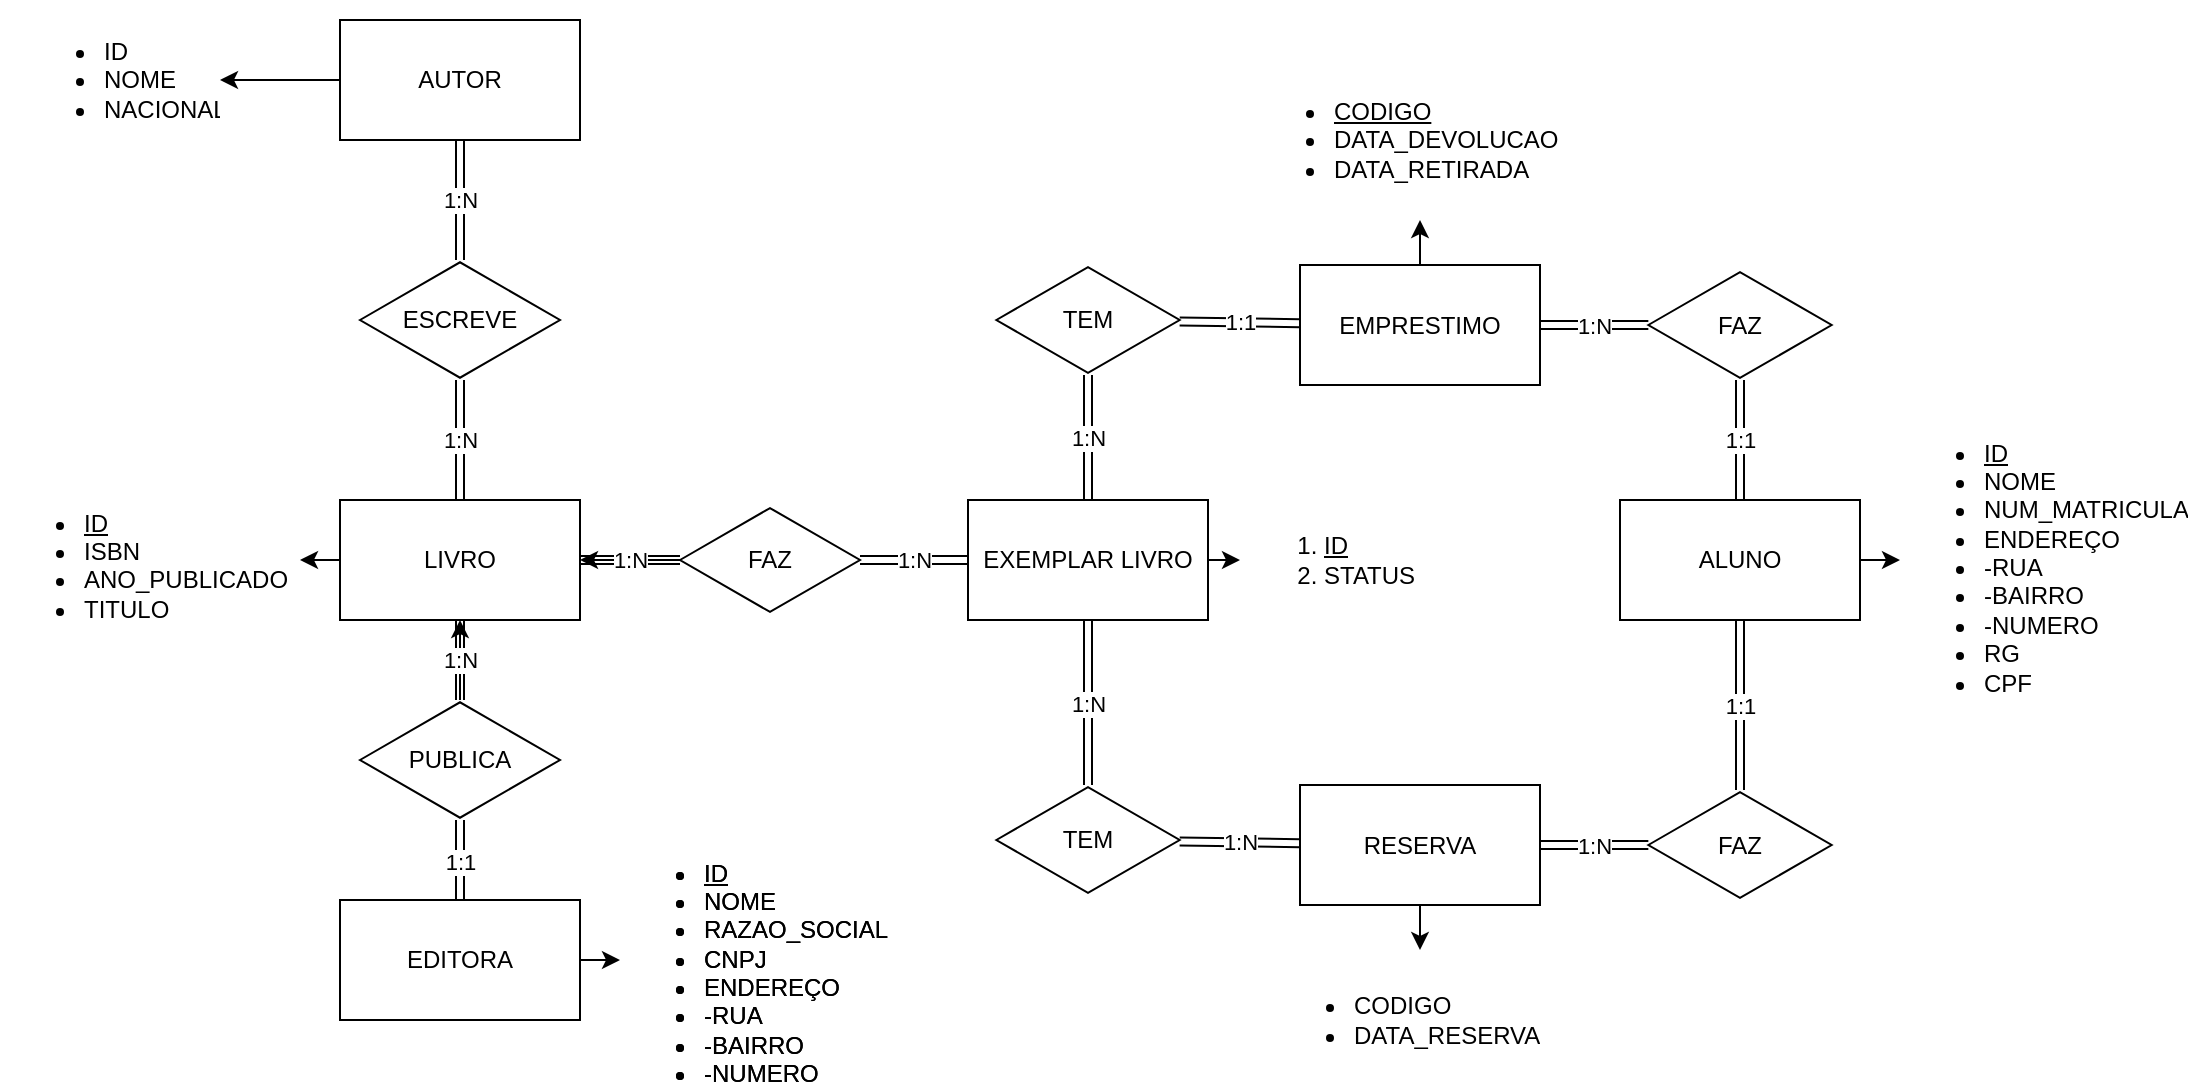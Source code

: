 <mxfile version="21.3.6" type="github">
  <diagram id="C5RBs43oDa-KdzZeNtuy" name="Page-1">
    <mxGraphModel dx="1450" dy="941" grid="1" gridSize="10" guides="1" tooltips="1" connect="1" arrows="1" fold="1" page="0" pageScale="1" pageWidth="827" pageHeight="1169" math="0" shadow="0">
      <root>
        <mxCell id="WIyWlLk6GJQsqaUBKTNV-0" />
        <mxCell id="WIyWlLk6GJQsqaUBKTNV-1" parent="WIyWlLk6GJQsqaUBKTNV-0" />
        <mxCell id="zsqRDqy1aka8Lex8KhXO-0" value="EXEMPLAR LIVRO" style="rounded=0;whiteSpace=wrap;html=1;" parent="WIyWlLk6GJQsqaUBKTNV-1" vertex="1">
          <mxGeometry x="354.0" y="100" width="120" height="60" as="geometry" />
        </mxCell>
        <mxCell id="zsqRDqy1aka8Lex8KhXO-1" value="LIVRO" style="rounded=0;whiteSpace=wrap;html=1;" parent="WIyWlLk6GJQsqaUBKTNV-1" vertex="1">
          <mxGeometry x="40" y="100" width="120" height="60" as="geometry" />
        </mxCell>
        <mxCell id="zsqRDqy1aka8Lex8KhXO-2" value="EMPRESTIMO" style="rounded=0;whiteSpace=wrap;html=1;" parent="WIyWlLk6GJQsqaUBKTNV-1" vertex="1">
          <mxGeometry x="520" y="-17.5" width="120" height="60" as="geometry" />
        </mxCell>
        <mxCell id="zsqRDqy1aka8Lex8KhXO-3" value="ALUNO" style="rounded=0;whiteSpace=wrap;html=1;" parent="WIyWlLk6GJQsqaUBKTNV-1" vertex="1">
          <mxGeometry x="680" y="100" width="120" height="60" as="geometry" />
        </mxCell>
        <mxCell id="zsqRDqy1aka8Lex8KhXO-8" value="AUTOR" style="rounded=0;whiteSpace=wrap;html=1;" parent="WIyWlLk6GJQsqaUBKTNV-1" vertex="1">
          <mxGeometry x="40" y="-140" width="120" height="60" as="geometry" />
        </mxCell>
        <mxCell id="zsqRDqy1aka8Lex8KhXO-15" value="" style="edgeStyle=orthogonalEdgeStyle;rounded=0;orthogonalLoop=1;jettySize=auto;html=1;" parent="WIyWlLk6GJQsqaUBKTNV-1" source="zsqRDqy1aka8Lex8KhXO-10" target="zsqRDqy1aka8Lex8KhXO-1" edge="1">
          <mxGeometry relative="1" as="geometry" />
        </mxCell>
        <mxCell id="zsqRDqy1aka8Lex8KhXO-10" value="FAZ" style="html=1;whiteSpace=wrap;aspect=fixed;shape=isoRectangle;" parent="WIyWlLk6GJQsqaUBKTNV-1" vertex="1">
          <mxGeometry x="210" y="103" width="90" height="54" as="geometry" />
        </mxCell>
        <mxCell id="zsqRDqy1aka8Lex8KhXO-12" value="1:N" style="shape=link;html=1;rounded=0;" parent="WIyWlLk6GJQsqaUBKTNV-1" source="zsqRDqy1aka8Lex8KhXO-1" target="zsqRDqy1aka8Lex8KhXO-10" edge="1">
          <mxGeometry width="100" relative="1" as="geometry">
            <mxPoint x="330" y="220" as="sourcePoint" />
            <mxPoint x="430" y="220" as="targetPoint" />
          </mxGeometry>
        </mxCell>
        <mxCell id="zsqRDqy1aka8Lex8KhXO-16" value="EDITORA" style="rounded=0;whiteSpace=wrap;html=1;" parent="WIyWlLk6GJQsqaUBKTNV-1" vertex="1">
          <mxGeometry x="40" y="300" width="120" height="60" as="geometry" />
        </mxCell>
        <mxCell id="zsqRDqy1aka8Lex8KhXO-20" value="" style="edgeStyle=orthogonalEdgeStyle;rounded=0;orthogonalLoop=1;jettySize=auto;html=1;" parent="WIyWlLk6GJQsqaUBKTNV-1" source="zsqRDqy1aka8Lex8KhXO-17" target="zsqRDqy1aka8Lex8KhXO-1" edge="1">
          <mxGeometry relative="1" as="geometry" />
        </mxCell>
        <mxCell id="zsqRDqy1aka8Lex8KhXO-17" value="PUBLICA" style="html=1;whiteSpace=wrap;aspect=fixed;shape=isoRectangle;" parent="WIyWlLk6GJQsqaUBKTNV-1" vertex="1">
          <mxGeometry x="50" y="200" width="100" height="60" as="geometry" />
        </mxCell>
        <mxCell id="zsqRDqy1aka8Lex8KhXO-18" value="1:N" style="shape=link;html=1;rounded=0;" parent="WIyWlLk6GJQsqaUBKTNV-1" source="zsqRDqy1aka8Lex8KhXO-1" target="zsqRDqy1aka8Lex8KhXO-17" edge="1">
          <mxGeometry width="100" relative="1" as="geometry">
            <mxPoint x="330" y="150" as="sourcePoint" />
            <mxPoint x="430" y="150" as="targetPoint" />
          </mxGeometry>
        </mxCell>
        <mxCell id="zsqRDqy1aka8Lex8KhXO-19" value="1:1" style="shape=link;html=1;rounded=0;" parent="WIyWlLk6GJQsqaUBKTNV-1" source="zsqRDqy1aka8Lex8KhXO-17" target="zsqRDqy1aka8Lex8KhXO-16" edge="1">
          <mxGeometry x="0.02" width="100" relative="1" as="geometry">
            <mxPoint x="330" y="150" as="sourcePoint" />
            <mxPoint x="430" y="150" as="targetPoint" />
            <mxPoint as="offset" />
          </mxGeometry>
        </mxCell>
        <mxCell id="zsqRDqy1aka8Lex8KhXO-22" value="FAZ" style="html=1;whiteSpace=wrap;aspect=fixed;shape=isoRectangle;" parent="WIyWlLk6GJQsqaUBKTNV-1" vertex="1">
          <mxGeometry x="694.17" y="245" width="91.66" height="55" as="geometry" />
        </mxCell>
        <mxCell id="zsqRDqy1aka8Lex8KhXO-23" value="ESCREVE" style="html=1;whiteSpace=wrap;aspect=fixed;shape=isoRectangle;" parent="WIyWlLk6GJQsqaUBKTNV-1" vertex="1">
          <mxGeometry x="50" y="-20" width="100" height="60" as="geometry" />
        </mxCell>
        <mxCell id="zsqRDqy1aka8Lex8KhXO-25" value="1:N" style="shape=link;html=1;rounded=0;" parent="WIyWlLk6GJQsqaUBKTNV-1" source="zsqRDqy1aka8Lex8KhXO-1" target="zsqRDqy1aka8Lex8KhXO-23" edge="1">
          <mxGeometry width="100" relative="1" as="geometry">
            <mxPoint x="330" y="70" as="sourcePoint" />
            <mxPoint x="430" y="70" as="targetPoint" />
          </mxGeometry>
        </mxCell>
        <mxCell id="zsqRDqy1aka8Lex8KhXO-28" value="1:1" style="shape=link;html=1;rounded=0;" parent="WIyWlLk6GJQsqaUBKTNV-1" source="zsqRDqy1aka8Lex8KhXO-22" target="zsqRDqy1aka8Lex8KhXO-3" edge="1">
          <mxGeometry width="100" relative="1" as="geometry">
            <mxPoint x="330" y="70" as="sourcePoint" />
            <mxPoint x="430" y="70" as="targetPoint" />
          </mxGeometry>
        </mxCell>
        <mxCell id="zsqRDqy1aka8Lex8KhXO-30" value="RESERVA" style="rounded=0;whiteSpace=wrap;html=1;" parent="WIyWlLk6GJQsqaUBKTNV-1" vertex="1">
          <mxGeometry x="520" y="242.5" width="120" height="60" as="geometry" />
        </mxCell>
        <mxCell id="zsqRDqy1aka8Lex8KhXO-35" value="1:N" style="shape=link;html=1;rounded=0;" parent="WIyWlLk6GJQsqaUBKTNV-1" source="zsqRDqy1aka8Lex8KhXO-23" target="zsqRDqy1aka8Lex8KhXO-8" edge="1">
          <mxGeometry width="100" relative="1" as="geometry">
            <mxPoint x="60" y="-40" as="sourcePoint" />
            <mxPoint x="160" y="-40" as="targetPoint" />
          </mxGeometry>
        </mxCell>
        <mxCell id="zsqRDqy1aka8Lex8KhXO-40" value="FAZ" style="html=1;whiteSpace=wrap;aspect=fixed;shape=isoRectangle;" parent="WIyWlLk6GJQsqaUBKTNV-1" vertex="1">
          <mxGeometry x="694.17" y="-15" width="91.66" height="55" as="geometry" />
        </mxCell>
        <mxCell id="zsqRDqy1aka8Lex8KhXO-41" value="TEM" style="html=1;whiteSpace=wrap;aspect=fixed;shape=isoRectangle;" parent="WIyWlLk6GJQsqaUBKTNV-1" vertex="1">
          <mxGeometry x="368.17" y="242.5" width="91.66" height="55" as="geometry" />
        </mxCell>
        <mxCell id="zsqRDqy1aka8Lex8KhXO-42" value="TEM" style="html=1;whiteSpace=wrap;aspect=fixed;shape=isoRectangle;" parent="WIyWlLk6GJQsqaUBKTNV-1" vertex="1">
          <mxGeometry x="368.17" y="-17.5" width="91.66" height="55" as="geometry" />
        </mxCell>
        <mxCell id="7g_aPfcBwBYNiuvMepJU-0" value="1:N" style="shape=link;html=1;rounded=0;" edge="1" parent="WIyWlLk6GJQsqaUBKTNV-1" source="zsqRDqy1aka8Lex8KhXO-42" target="zsqRDqy1aka8Lex8KhXO-0">
          <mxGeometry width="100" relative="1" as="geometry">
            <mxPoint x="360" y="80" as="sourcePoint" />
            <mxPoint x="460" y="80" as="targetPoint" />
          </mxGeometry>
        </mxCell>
        <mxCell id="7g_aPfcBwBYNiuvMepJU-1" value="1:1" style="shape=link;html=1;rounded=0;" edge="1" parent="WIyWlLk6GJQsqaUBKTNV-1" source="zsqRDqy1aka8Lex8KhXO-42" target="zsqRDqy1aka8Lex8KhXO-2">
          <mxGeometry width="100" relative="1" as="geometry">
            <mxPoint x="360" y="80" as="sourcePoint" />
            <mxPoint x="460" y="80" as="targetPoint" />
          </mxGeometry>
        </mxCell>
        <mxCell id="7g_aPfcBwBYNiuvMepJU-2" value="1:N" style="shape=link;html=1;rounded=0;" edge="1" parent="WIyWlLk6GJQsqaUBKTNV-1" source="zsqRDqy1aka8Lex8KhXO-0" target="zsqRDqy1aka8Lex8KhXO-41">
          <mxGeometry width="100" relative="1" as="geometry">
            <mxPoint x="360" y="80" as="sourcePoint" />
            <mxPoint x="460" y="80" as="targetPoint" />
          </mxGeometry>
        </mxCell>
        <mxCell id="7g_aPfcBwBYNiuvMepJU-3" value="1:N" style="shape=link;html=1;rounded=0;" edge="1" parent="WIyWlLk6GJQsqaUBKTNV-1" source="zsqRDqy1aka8Lex8KhXO-41" target="zsqRDqy1aka8Lex8KhXO-30">
          <mxGeometry width="100" relative="1" as="geometry">
            <mxPoint x="360" y="80" as="sourcePoint" />
            <mxPoint x="460" y="80" as="targetPoint" />
          </mxGeometry>
        </mxCell>
        <mxCell id="7g_aPfcBwBYNiuvMepJU-4" value="1:N" style="shape=link;html=1;rounded=0;" edge="1" parent="WIyWlLk6GJQsqaUBKTNV-1" source="zsqRDqy1aka8Lex8KhXO-30" target="zsqRDqy1aka8Lex8KhXO-22">
          <mxGeometry width="100" relative="1" as="geometry">
            <mxPoint x="360" y="80" as="sourcePoint" />
            <mxPoint x="460" y="80" as="targetPoint" />
          </mxGeometry>
        </mxCell>
        <mxCell id="7g_aPfcBwBYNiuvMepJU-5" value="1:N" style="shape=link;html=1;rounded=0;" edge="1" parent="WIyWlLk6GJQsqaUBKTNV-1" source="zsqRDqy1aka8Lex8KhXO-2" target="zsqRDqy1aka8Lex8KhXO-40">
          <mxGeometry width="100" relative="1" as="geometry">
            <mxPoint x="360" y="80" as="sourcePoint" />
            <mxPoint x="460" y="80" as="targetPoint" />
          </mxGeometry>
        </mxCell>
        <mxCell id="7g_aPfcBwBYNiuvMepJU-6" value="1:1" style="shape=link;html=1;rounded=0;" edge="1" parent="WIyWlLk6GJQsqaUBKTNV-1" source="zsqRDqy1aka8Lex8KhXO-3" target="zsqRDqy1aka8Lex8KhXO-40">
          <mxGeometry width="100" relative="1" as="geometry">
            <mxPoint x="360" y="80" as="sourcePoint" />
            <mxPoint x="460" y="80" as="targetPoint" />
          </mxGeometry>
        </mxCell>
        <mxCell id="7g_aPfcBwBYNiuvMepJU-8" value="1:N" style="shape=link;html=1;rounded=0;" edge="1" parent="WIyWlLk6GJQsqaUBKTNV-1" source="zsqRDqy1aka8Lex8KhXO-10" target="zsqRDqy1aka8Lex8KhXO-0">
          <mxGeometry width="100" relative="1" as="geometry">
            <mxPoint x="360" y="80" as="sourcePoint" />
            <mxPoint x="460" y="80" as="targetPoint" />
          </mxGeometry>
        </mxCell>
        <mxCell id="7g_aPfcBwBYNiuvMepJU-9" value="&lt;ul&gt;&lt;li&gt;&lt;u&gt;ID&lt;/u&gt;&lt;/li&gt;&lt;li&gt;NOME&lt;/li&gt;&lt;li&gt;RAZAO_SOCIAL&lt;/li&gt;&lt;li&gt;CNPJ&lt;/li&gt;&lt;li&gt;ENDEREÇO&lt;/li&gt;&lt;li&gt;-RUA&lt;/li&gt;&lt;li&gt;-BAIRRO&lt;/li&gt;&lt;li&gt;-NUMERO&lt;/li&gt;&lt;/ul&gt;" style="text;strokeColor=none;fillColor=none;html=1;whiteSpace=wrap;verticalAlign=middle;overflow=hidden;" vertex="1" parent="WIyWlLk6GJQsqaUBKTNV-1">
          <mxGeometry x="180" y="265" width="140" height="130" as="geometry" />
        </mxCell>
        <mxCell id="7g_aPfcBwBYNiuvMepJU-11" value="" style="endArrow=classic;html=1;rounded=0;" edge="1" parent="WIyWlLk6GJQsqaUBKTNV-1" source="zsqRDqy1aka8Lex8KhXO-16" target="7g_aPfcBwBYNiuvMepJU-9">
          <mxGeometry width="50" height="50" relative="1" as="geometry">
            <mxPoint x="410" y="150" as="sourcePoint" />
            <mxPoint x="460" y="100" as="targetPoint" />
          </mxGeometry>
        </mxCell>
        <mxCell id="7g_aPfcBwBYNiuvMepJU-12" value="&lt;ul&gt;&lt;li&gt;ID&lt;/li&gt;&lt;li&gt;NOME&lt;/li&gt;&lt;li&gt;RAZAO_SOCIAL&lt;/li&gt;&lt;li&gt;CNPJ&lt;/li&gt;&lt;li&gt;ENDEREÇO&lt;/li&gt;&lt;li&gt;-RUA&lt;/li&gt;&lt;li&gt;-BAIRRO&lt;/li&gt;&lt;li&gt;-NUMERO&lt;/li&gt;&lt;/ul&gt;" style="text;strokeColor=none;fillColor=none;html=1;whiteSpace=wrap;verticalAlign=middle;overflow=hidden;" vertex="1" parent="WIyWlLk6GJQsqaUBKTNV-1">
          <mxGeometry x="180" y="265" width="140" height="130" as="geometry" />
        </mxCell>
        <mxCell id="7g_aPfcBwBYNiuvMepJU-13" value="&lt;ul&gt;&lt;li&gt;&lt;u&gt;ID&lt;/u&gt;&lt;/li&gt;&lt;li&gt;ISBN&lt;/li&gt;&lt;li&gt;ANO_PUBLICADO&lt;/li&gt;&lt;li&gt;TITULO&lt;/li&gt;&lt;/ul&gt;" style="text;strokeColor=none;fillColor=none;html=1;whiteSpace=wrap;verticalAlign=middle;overflow=hidden;" vertex="1" parent="WIyWlLk6GJQsqaUBKTNV-1">
          <mxGeometry x="-130" y="90" width="150" height="80" as="geometry" />
        </mxCell>
        <mxCell id="7g_aPfcBwBYNiuvMepJU-15" value="" style="endArrow=classic;html=1;rounded=0;" edge="1" parent="WIyWlLk6GJQsqaUBKTNV-1" source="zsqRDqy1aka8Lex8KhXO-1" target="7g_aPfcBwBYNiuvMepJU-13">
          <mxGeometry width="50" height="50" relative="1" as="geometry">
            <mxPoint x="360" y="150" as="sourcePoint" />
            <mxPoint x="410" y="100" as="targetPoint" />
          </mxGeometry>
        </mxCell>
        <mxCell id="7g_aPfcBwBYNiuvMepJU-16" value="&lt;ul&gt;&lt;li&gt;ID&lt;/li&gt;&lt;li&gt;NOME&lt;/li&gt;&lt;li&gt;NACIONALIDADE&lt;/li&gt;&lt;/ul&gt;" style="text;strokeColor=none;fillColor=none;html=1;whiteSpace=wrap;verticalAlign=middle;overflow=hidden;" vertex="1" parent="WIyWlLk6GJQsqaUBKTNV-1">
          <mxGeometry x="-120" y="-150" width="100" height="80" as="geometry" />
        </mxCell>
        <mxCell id="7g_aPfcBwBYNiuvMepJU-17" value="" style="endArrow=classic;html=1;rounded=0;" edge="1" parent="WIyWlLk6GJQsqaUBKTNV-1" source="zsqRDqy1aka8Lex8KhXO-8" target="7g_aPfcBwBYNiuvMepJU-16">
          <mxGeometry width="50" height="50" relative="1" as="geometry">
            <mxPoint x="360" y="150" as="sourcePoint" />
            <mxPoint x="410" y="100" as="targetPoint" />
          </mxGeometry>
        </mxCell>
        <mxCell id="7g_aPfcBwBYNiuvMepJU-18" value="&lt;ol&gt;&lt;li&gt;&lt;u&gt;ID&lt;/u&gt;&lt;/li&gt;&lt;li&gt;STATUS&lt;/li&gt;&lt;/ol&gt;" style="text;strokeColor=none;fillColor=none;html=1;whiteSpace=wrap;verticalAlign=middle;overflow=hidden;" vertex="1" parent="WIyWlLk6GJQsqaUBKTNV-1">
          <mxGeometry x="490" y="90" width="90" height="80" as="geometry" />
        </mxCell>
        <mxCell id="7g_aPfcBwBYNiuvMepJU-19" value="" style="endArrow=classic;html=1;rounded=0;" edge="1" parent="WIyWlLk6GJQsqaUBKTNV-1" source="zsqRDqy1aka8Lex8KhXO-0" target="7g_aPfcBwBYNiuvMepJU-18">
          <mxGeometry width="50" height="50" relative="1" as="geometry">
            <mxPoint x="360" y="150" as="sourcePoint" />
            <mxPoint x="410" y="100" as="targetPoint" />
          </mxGeometry>
        </mxCell>
        <mxCell id="7g_aPfcBwBYNiuvMepJU-20" value="&lt;ul&gt;&lt;li&gt;CODIGO&lt;/li&gt;&lt;li&gt;DATA_RESERVA&lt;/li&gt;&lt;/ul&gt;" style="text;strokeColor=none;fillColor=none;html=1;whiteSpace=wrap;verticalAlign=middle;overflow=hidden;" vertex="1" parent="WIyWlLk6GJQsqaUBKTNV-1">
          <mxGeometry x="505" y="325" width="150" height="70" as="geometry" />
        </mxCell>
        <mxCell id="7g_aPfcBwBYNiuvMepJU-21" value="" style="endArrow=classic;html=1;rounded=0;" edge="1" parent="WIyWlLk6GJQsqaUBKTNV-1" source="zsqRDqy1aka8Lex8KhXO-30" target="7g_aPfcBwBYNiuvMepJU-20">
          <mxGeometry width="50" height="50" relative="1" as="geometry">
            <mxPoint x="360" y="150" as="sourcePoint" />
            <mxPoint x="410" y="100" as="targetPoint" />
          </mxGeometry>
        </mxCell>
        <mxCell id="7g_aPfcBwBYNiuvMepJU-22" value="&lt;ul&gt;&lt;li&gt;&lt;u&gt;ID&lt;/u&gt;&lt;/li&gt;&lt;li&gt;NOME&lt;/li&gt;&lt;li&gt;NUM_MATRICULA&lt;/li&gt;&lt;li&gt;ENDEREÇO&lt;/li&gt;&lt;li&gt;-RUA&lt;/li&gt;&lt;li&gt;-BAIRRO&lt;/li&gt;&lt;li&gt;-NUMERO&lt;/li&gt;&lt;li&gt;RG&lt;/li&gt;&lt;li&gt;CPF&lt;/li&gt;&lt;li&gt;&lt;br&gt;&lt;/li&gt;&lt;/ul&gt;" style="text;strokeColor=none;fillColor=none;html=1;whiteSpace=wrap;verticalAlign=middle;overflow=hidden;" vertex="1" parent="WIyWlLk6GJQsqaUBKTNV-1">
          <mxGeometry x="820" y="55" width="150" height="150" as="geometry" />
        </mxCell>
        <mxCell id="7g_aPfcBwBYNiuvMepJU-23" value="" style="endArrow=classic;html=1;rounded=0;" edge="1" parent="WIyWlLk6GJQsqaUBKTNV-1" source="zsqRDqy1aka8Lex8KhXO-3" target="7g_aPfcBwBYNiuvMepJU-22">
          <mxGeometry width="50" height="50" relative="1" as="geometry">
            <mxPoint x="440" y="150" as="sourcePoint" />
            <mxPoint x="490" y="100" as="targetPoint" />
          </mxGeometry>
        </mxCell>
        <mxCell id="7g_aPfcBwBYNiuvMepJU-24" value="&lt;ul&gt;&lt;li&gt;&lt;u&gt;CODIGO&lt;/u&gt;&lt;/li&gt;&lt;li&gt;DATA_DEVOLUCAO&lt;/li&gt;&lt;li&gt;DATA_RETIRADA&lt;/li&gt;&lt;/ul&gt;" style="text;strokeColor=none;fillColor=none;html=1;whiteSpace=wrap;verticalAlign=middle;overflow=hidden;" vertex="1" parent="WIyWlLk6GJQsqaUBKTNV-1">
          <mxGeometry x="495" y="-120" width="170" height="80" as="geometry" />
        </mxCell>
        <mxCell id="7g_aPfcBwBYNiuvMepJU-25" value="" style="endArrow=classic;html=1;rounded=0;" edge="1" parent="WIyWlLk6GJQsqaUBKTNV-1" source="zsqRDqy1aka8Lex8KhXO-2" target="7g_aPfcBwBYNiuvMepJU-24">
          <mxGeometry width="50" height="50" relative="1" as="geometry">
            <mxPoint x="440" y="140" as="sourcePoint" />
            <mxPoint x="490" y="90" as="targetPoint" />
          </mxGeometry>
        </mxCell>
      </root>
    </mxGraphModel>
  </diagram>
</mxfile>
